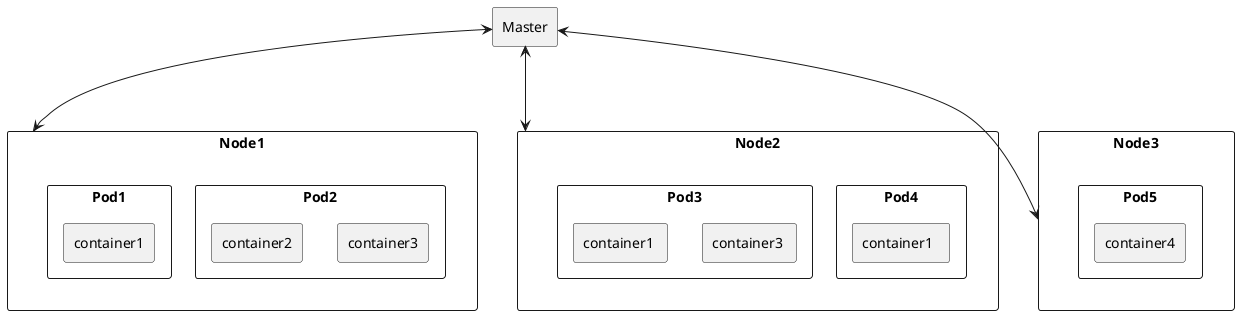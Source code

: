 @startuml

rectangle Master

rectangle Node1 {
        rectangle Pod2 {
        rectangle "container3"
        rectangle "container2"
    }

    rectangle Pod1 {
        rectangle "container1"
    }
}

rectangle Node2 {
    rectangle Pod4 {
        rectangle "container1  "
    }

    rectangle Pod3 {
        rectangle "container3 "
        rectangle "container1 "
    }
}

rectangle Node3 {
    rectangle Pod5 {
        rectangle "container4"
    }
}

Master <-down--> Node1
Master <-down--> Node2
Master <-down--> Node3

@enduml